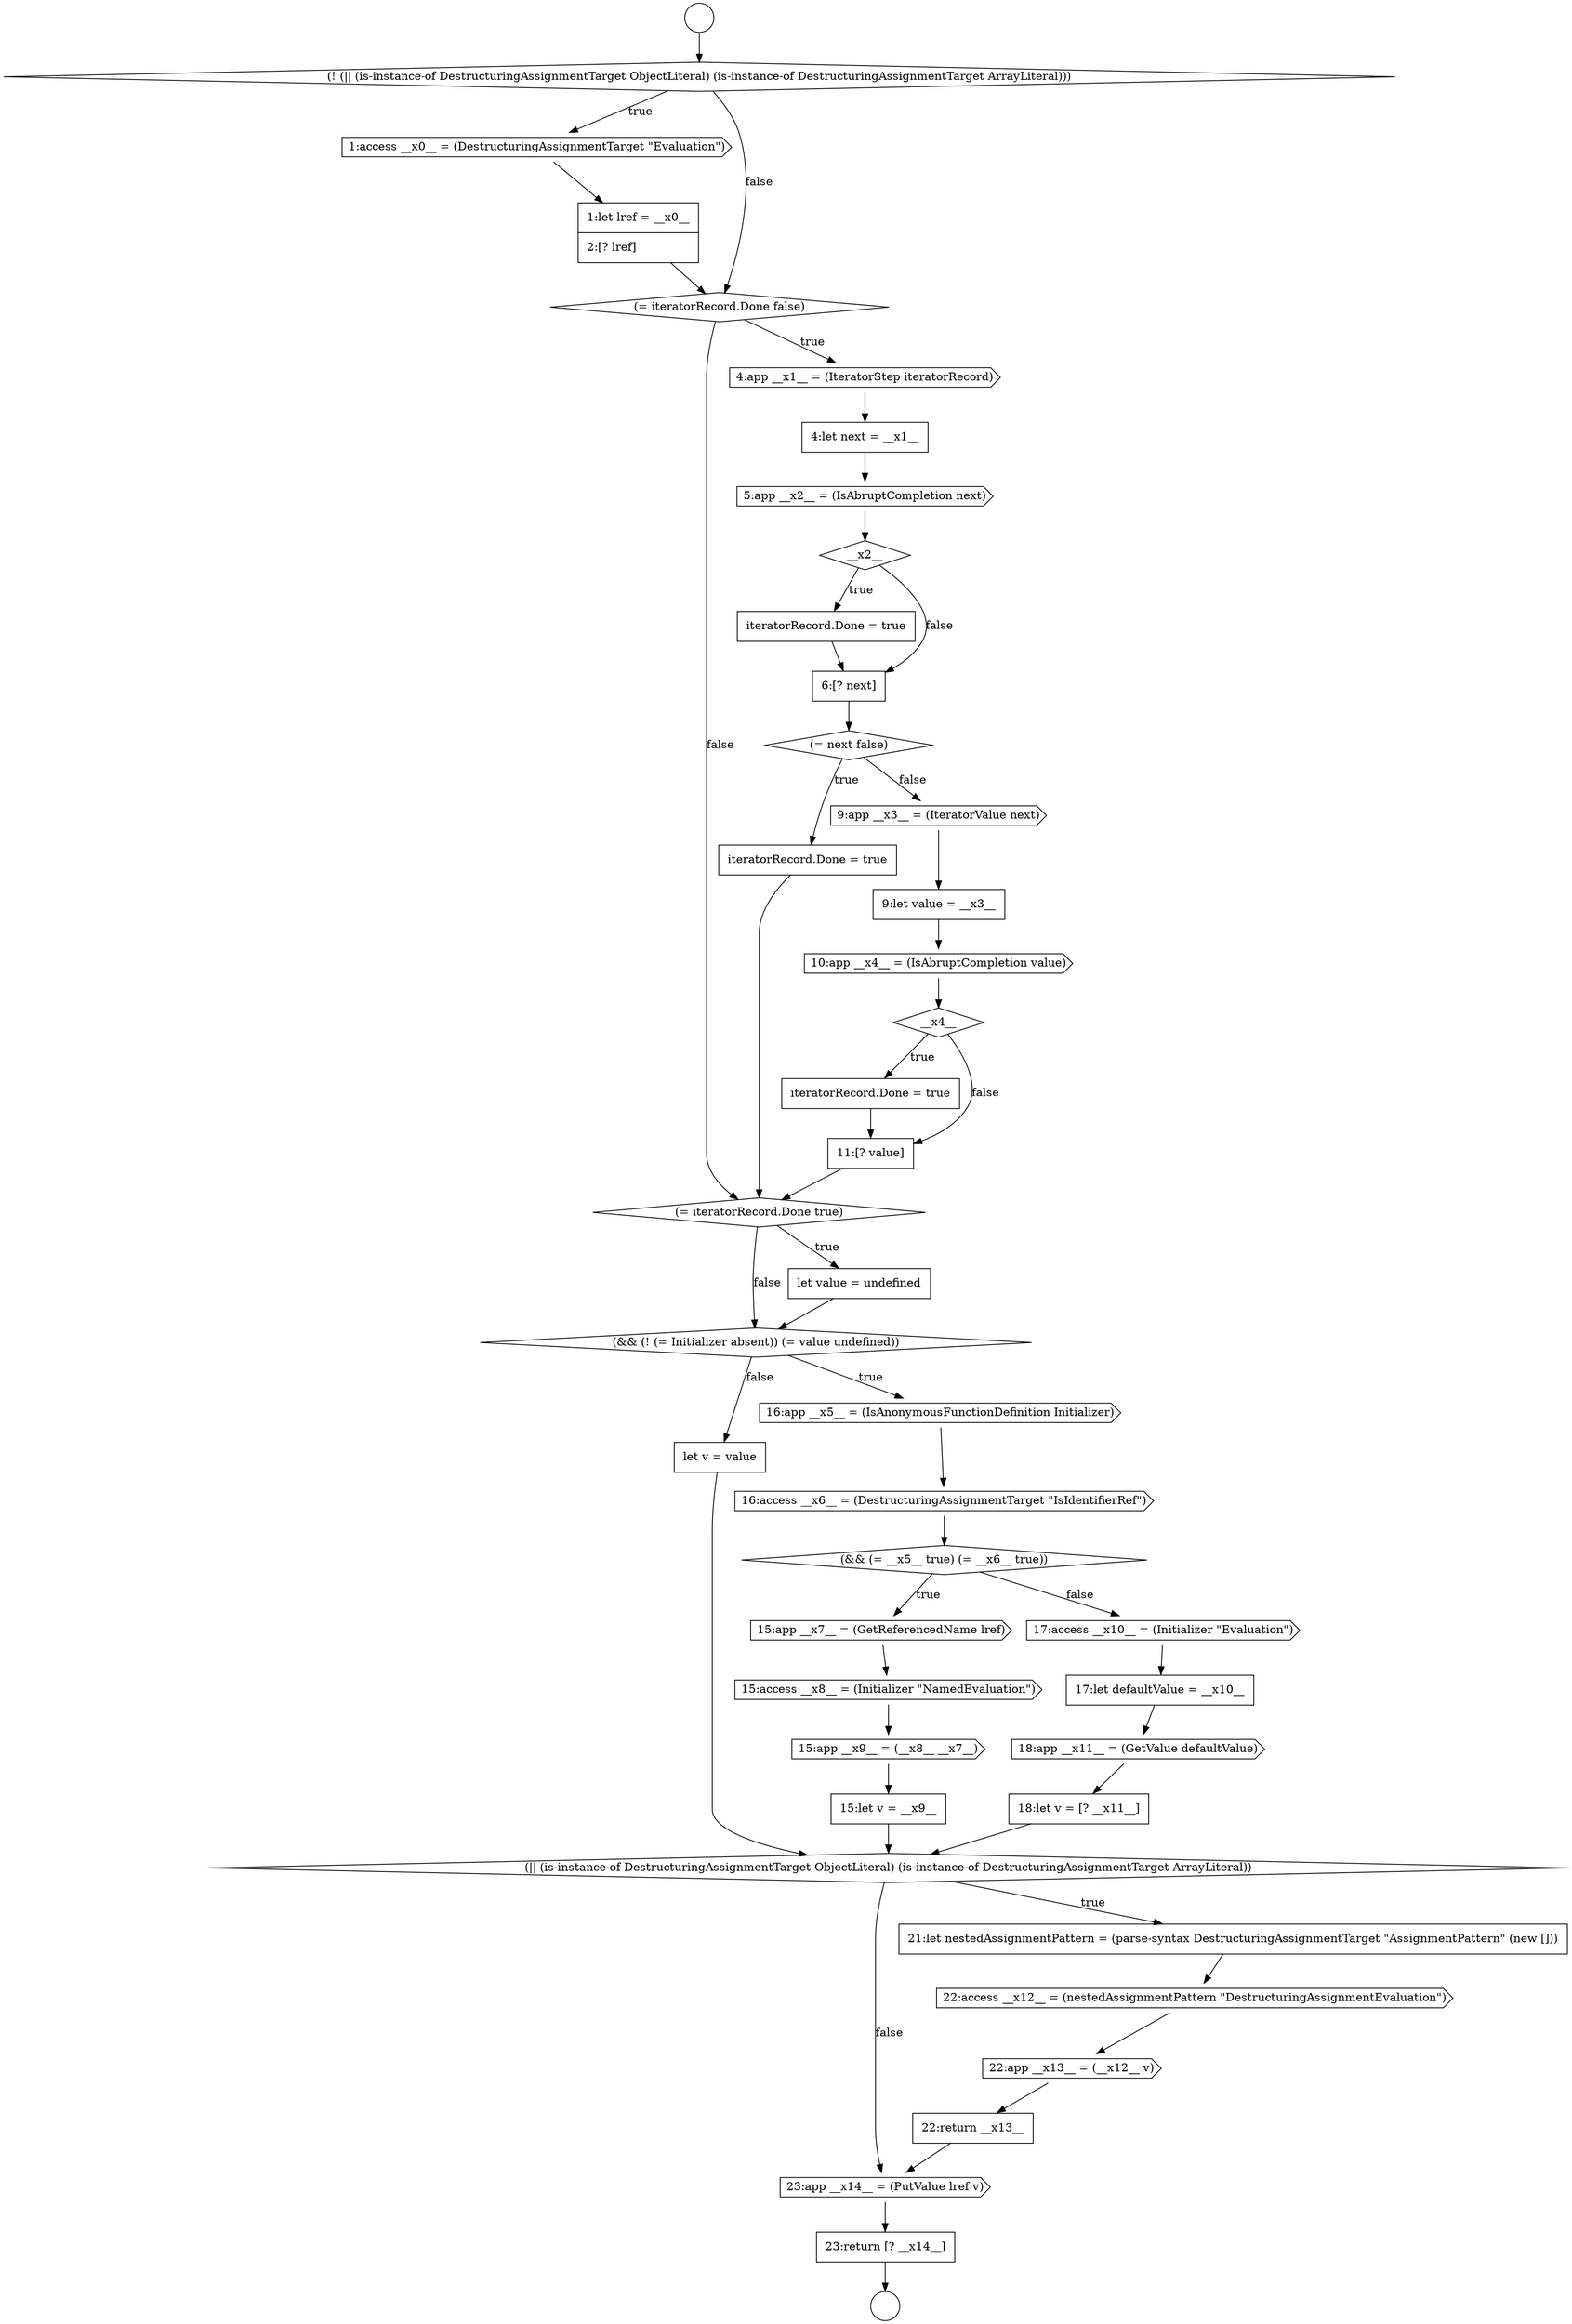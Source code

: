 digraph {
  node6046 [shape=cds, label=<<font color="black">23:app __x14__ = (PutValue lref v)</font>> color="black" fillcolor="white" style=filled]
  node6009 [shape=cds, label=<<font color="black">1:access __x0__ = (DestructuringAssignmentTarget &quot;Evaluation&quot;)</font>> color="black" fillcolor="white" style=filled]
  node6021 [shape=none, margin=0, label=<<font color="black">
    <table border="0" cellborder="1" cellspacing="0" cellpadding="10">
      <tr><td align="left">9:let value = __x3__</td></tr>
    </table>
  </font>> color="black" fillcolor="white" style=filled]
  node6032 [shape=cds, label=<<font color="black">15:app __x7__ = (GetReferencedName lref)</font>> color="black" fillcolor="white" style=filled]
  node6043 [shape=cds, label=<<font color="black">22:access __x12__ = (nestedAssignmentPattern &quot;DestructuringAssignmentEvaluation&quot;)</font>> color="black" fillcolor="white" style=filled]
  node6028 [shape=diamond, label=<<font color="black">(&amp;&amp; (! (= Initializer absent)) (= value undefined))</font>> color="black" fillcolor="white" style=filled]
  node6033 [shape=cds, label=<<font color="black">15:access __x8__ = (Initializer &quot;NamedEvaluation&quot;)</font>> color="black" fillcolor="white" style=filled]
  node6026 [shape=diamond, label=<<font color="black">(= iteratorRecord.Done true)</font>> color="black" fillcolor="white" style=filled]
  node6019 [shape=none, margin=0, label=<<font color="black">
    <table border="0" cellborder="1" cellspacing="0" cellpadding="10">
      <tr><td align="left">iteratorRecord.Done = true</td></tr>
    </table>
  </font>> color="black" fillcolor="white" style=filled]
  node6016 [shape=none, margin=0, label=<<font color="black">
    <table border="0" cellborder="1" cellspacing="0" cellpadding="10">
      <tr><td align="left">iteratorRecord.Done = true</td></tr>
    </table>
  </font>> color="black" fillcolor="white" style=filled]
  node6024 [shape=none, margin=0, label=<<font color="black">
    <table border="0" cellborder="1" cellspacing="0" cellpadding="10">
      <tr><td align="left">iteratorRecord.Done = true</td></tr>
    </table>
  </font>> color="black" fillcolor="white" style=filled]
  node6044 [shape=cds, label=<<font color="black">22:app __x13__ = (__x12__ v)</font>> color="black" fillcolor="white" style=filled]
  node6008 [shape=diamond, label=<<font color="black">(! (|| (is-instance-of DestructuringAssignmentTarget ObjectLiteral) (is-instance-of DestructuringAssignmentTarget ArrayLiteral)))</font>> color="black" fillcolor="white" style=filled]
  node6012 [shape=cds, label=<<font color="black">4:app __x1__ = (IteratorStep iteratorRecord)</font>> color="black" fillcolor="white" style=filled]
  node6007 [shape=circle label=" " color="black" fillcolor="white" style=filled]
  node6040 [shape=none, margin=0, label=<<font color="black">
    <table border="0" cellborder="1" cellspacing="0" cellpadding="10">
      <tr><td align="left">let v = value</td></tr>
    </table>
  </font>> color="black" fillcolor="white" style=filled]
  node6035 [shape=none, margin=0, label=<<font color="black">
    <table border="0" cellborder="1" cellspacing="0" cellpadding="10">
      <tr><td align="left">15:let v = __x9__</td></tr>
    </table>
  </font>> color="black" fillcolor="white" style=filled]
  node6042 [shape=none, margin=0, label=<<font color="black">
    <table border="0" cellborder="1" cellspacing="0" cellpadding="10">
      <tr><td align="left">21:let nestedAssignmentPattern = (parse-syntax DestructuringAssignmentTarget &quot;AssignmentPattern&quot; (new []))</td></tr>
    </table>
  </font>> color="black" fillcolor="white" style=filled]
  node6014 [shape=cds, label=<<font color="black">5:app __x2__ = (IsAbruptCompletion next)</font>> color="black" fillcolor="white" style=filled]
  node6022 [shape=cds, label=<<font color="black">10:app __x4__ = (IsAbruptCompletion value)</font>> color="black" fillcolor="white" style=filled]
  node6031 [shape=diamond, label=<<font color="black">(&amp;&amp; (= __x5__ true) (= __x6__ true))</font>> color="black" fillcolor="white" style=filled]
  node6017 [shape=none, margin=0, label=<<font color="black">
    <table border="0" cellborder="1" cellspacing="0" cellpadding="10">
      <tr><td align="left">6:[? next]</td></tr>
    </table>
  </font>> color="black" fillcolor="white" style=filled]
  node6006 [shape=circle label=" " color="black" fillcolor="white" style=filled]
  node6034 [shape=cds, label=<<font color="black">15:app __x9__ = (__x8__ __x7__)</font>> color="black" fillcolor="white" style=filled]
  node6039 [shape=none, margin=0, label=<<font color="black">
    <table border="0" cellborder="1" cellspacing="0" cellpadding="10">
      <tr><td align="left">18:let v = [? __x11__]</td></tr>
    </table>
  </font>> color="black" fillcolor="white" style=filled]
  node6010 [shape=none, margin=0, label=<<font color="black">
    <table border="0" cellborder="1" cellspacing="0" cellpadding="10">
      <tr><td align="left">1:let lref = __x0__</td></tr>
      <tr><td align="left">2:[? lref]</td></tr>
    </table>
  </font>> color="black" fillcolor="white" style=filled]
  node6025 [shape=none, margin=0, label=<<font color="black">
    <table border="0" cellborder="1" cellspacing="0" cellpadding="10">
      <tr><td align="left">11:[? value]</td></tr>
    </table>
  </font>> color="black" fillcolor="white" style=filled]
  node6020 [shape=cds, label=<<font color="black">9:app __x3__ = (IteratorValue next)</font>> color="black" fillcolor="white" style=filled]
  node6015 [shape=diamond, label=<<font color="black">__x2__</font>> color="black" fillcolor="white" style=filled]
  node6047 [shape=none, margin=0, label=<<font color="black">
    <table border="0" cellborder="1" cellspacing="0" cellpadding="10">
      <tr><td align="left">23:return [? __x14__]</td></tr>
    </table>
  </font>> color="black" fillcolor="white" style=filled]
  node6011 [shape=diamond, label=<<font color="black">(= iteratorRecord.Done false)</font>> color="black" fillcolor="white" style=filled]
  node6038 [shape=cds, label=<<font color="black">18:app __x11__ = (GetValue defaultValue)</font>> color="black" fillcolor="white" style=filled]
  node6027 [shape=none, margin=0, label=<<font color="black">
    <table border="0" cellborder="1" cellspacing="0" cellpadding="10">
      <tr><td align="left">let value = undefined</td></tr>
    </table>
  </font>> color="black" fillcolor="white" style=filled]
  node6029 [shape=cds, label=<<font color="black">16:app __x5__ = (IsAnonymousFunctionDefinition Initializer)</font>> color="black" fillcolor="white" style=filled]
  node6036 [shape=cds, label=<<font color="black">17:access __x10__ = (Initializer &quot;Evaluation&quot;)</font>> color="black" fillcolor="white" style=filled]
  node6037 [shape=none, margin=0, label=<<font color="black">
    <table border="0" cellborder="1" cellspacing="0" cellpadding="10">
      <tr><td align="left">17:let defaultValue = __x10__</td></tr>
    </table>
  </font>> color="black" fillcolor="white" style=filled]
  node6041 [shape=diamond, label=<<font color="black">(|| (is-instance-of DestructuringAssignmentTarget ObjectLiteral) (is-instance-of DestructuringAssignmentTarget ArrayLiteral))</font>> color="black" fillcolor="white" style=filled]
  node6013 [shape=none, margin=0, label=<<font color="black">
    <table border="0" cellborder="1" cellspacing="0" cellpadding="10">
      <tr><td align="left">4:let next = __x1__</td></tr>
    </table>
  </font>> color="black" fillcolor="white" style=filled]
  node6030 [shape=cds, label=<<font color="black">16:access __x6__ = (DestructuringAssignmentTarget &quot;IsIdentifierRef&quot;)</font>> color="black" fillcolor="white" style=filled]
  node6023 [shape=diamond, label=<<font color="black">__x4__</font>> color="black" fillcolor="white" style=filled]
  node6018 [shape=diamond, label=<<font color="black">(= next false)</font>> color="black" fillcolor="white" style=filled]
  node6045 [shape=none, margin=0, label=<<font color="black">
    <table border="0" cellborder="1" cellspacing="0" cellpadding="10">
      <tr><td align="left">22:return __x13__</td></tr>
    </table>
  </font>> color="black" fillcolor="white" style=filled]
  node6014 -> node6015 [ color="black"]
  node6046 -> node6047 [ color="black"]
  node6031 -> node6032 [label=<<font color="black">true</font>> color="black"]
  node6031 -> node6036 [label=<<font color="black">false</font>> color="black"]
  node6016 -> node6017 [ color="black"]
  node6035 -> node6041 [ color="black"]
  node6008 -> node6009 [label=<<font color="black">true</font>> color="black"]
  node6008 -> node6011 [label=<<font color="black">false</font>> color="black"]
  node6033 -> node6034 [ color="black"]
  node6013 -> node6014 [ color="black"]
  node6032 -> node6033 [ color="black"]
  node6037 -> node6038 [ color="black"]
  node6034 -> node6035 [ color="black"]
  node6025 -> node6026 [ color="black"]
  node6036 -> node6037 [ color="black"]
  node6009 -> node6010 [ color="black"]
  node6010 -> node6011 [ color="black"]
  node6022 -> node6023 [ color="black"]
  node6019 -> node6026 [ color="black"]
  node6011 -> node6012 [label=<<font color="black">true</font>> color="black"]
  node6011 -> node6026 [label=<<font color="black">false</font>> color="black"]
  node6015 -> node6016 [label=<<font color="black">true</font>> color="black"]
  node6015 -> node6017 [label=<<font color="black">false</font>> color="black"]
  node6027 -> node6028 [ color="black"]
  node6038 -> node6039 [ color="black"]
  node6040 -> node6041 [ color="black"]
  node6042 -> node6043 [ color="black"]
  node6030 -> node6031 [ color="black"]
  node6012 -> node6013 [ color="black"]
  node6028 -> node6029 [label=<<font color="black">true</font>> color="black"]
  node6028 -> node6040 [label=<<font color="black">false</font>> color="black"]
  node6021 -> node6022 [ color="black"]
  node6039 -> node6041 [ color="black"]
  node6017 -> node6018 [ color="black"]
  node6024 -> node6025 [ color="black"]
  node6044 -> node6045 [ color="black"]
  node6041 -> node6042 [label=<<font color="black">true</font>> color="black"]
  node6041 -> node6046 [label=<<font color="black">false</font>> color="black"]
  node6023 -> node6024 [label=<<font color="black">true</font>> color="black"]
  node6023 -> node6025 [label=<<font color="black">false</font>> color="black"]
  node6006 -> node6008 [ color="black"]
  node6043 -> node6044 [ color="black"]
  node6018 -> node6019 [label=<<font color="black">true</font>> color="black"]
  node6018 -> node6020 [label=<<font color="black">false</font>> color="black"]
  node6045 -> node6046 [ color="black"]
  node6029 -> node6030 [ color="black"]
  node6026 -> node6027 [label=<<font color="black">true</font>> color="black"]
  node6026 -> node6028 [label=<<font color="black">false</font>> color="black"]
  node6020 -> node6021 [ color="black"]
  node6047 -> node6007 [ color="black"]
}
